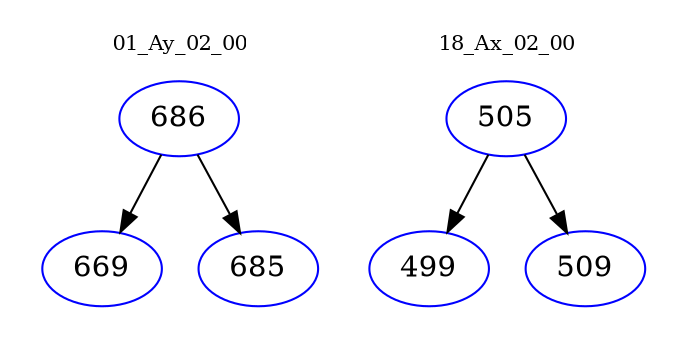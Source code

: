 digraph{
subgraph cluster_0 {
color = white
label = "01_Ay_02_00";
fontsize=10;
T0_686 [label="686", color="blue"]
T0_686 -> T0_669 [color="black"]
T0_669 [label="669", color="blue"]
T0_686 -> T0_685 [color="black"]
T0_685 [label="685", color="blue"]
}
subgraph cluster_1 {
color = white
label = "18_Ax_02_00";
fontsize=10;
T1_505 [label="505", color="blue"]
T1_505 -> T1_499 [color="black"]
T1_499 [label="499", color="blue"]
T1_505 -> T1_509 [color="black"]
T1_509 [label="509", color="blue"]
}
}
